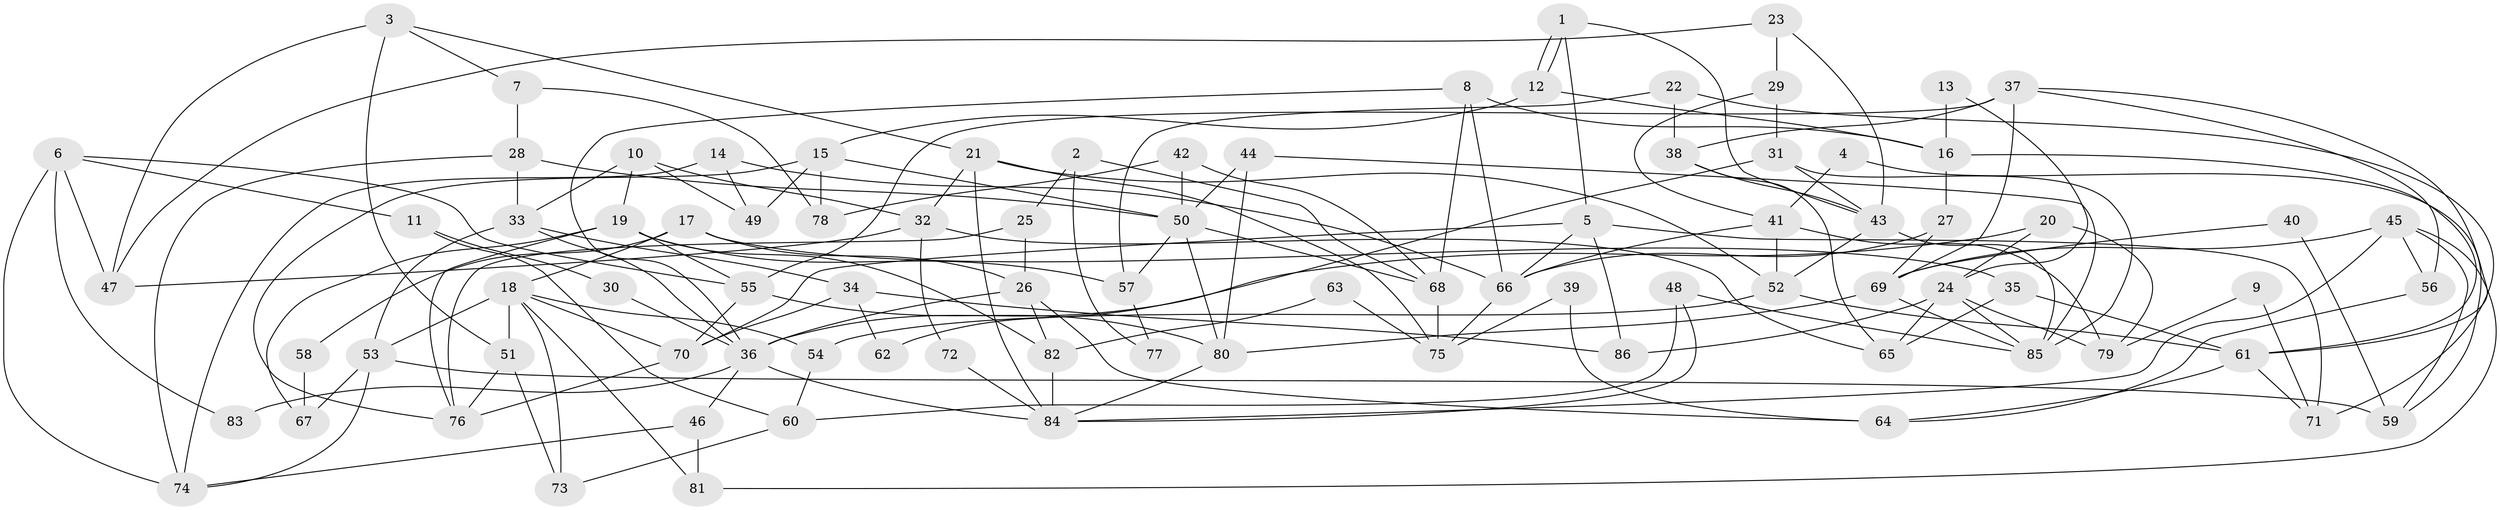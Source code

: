 // Generated by graph-tools (version 1.1) at 2025/15/03/09/25 04:15:05]
// undirected, 86 vertices, 172 edges
graph export_dot {
graph [start="1"]
  node [color=gray90,style=filled];
  1;
  2;
  3;
  4;
  5;
  6;
  7;
  8;
  9;
  10;
  11;
  12;
  13;
  14;
  15;
  16;
  17;
  18;
  19;
  20;
  21;
  22;
  23;
  24;
  25;
  26;
  27;
  28;
  29;
  30;
  31;
  32;
  33;
  34;
  35;
  36;
  37;
  38;
  39;
  40;
  41;
  42;
  43;
  44;
  45;
  46;
  47;
  48;
  49;
  50;
  51;
  52;
  53;
  54;
  55;
  56;
  57;
  58;
  59;
  60;
  61;
  62;
  63;
  64;
  65;
  66;
  67;
  68;
  69;
  70;
  71;
  72;
  73;
  74;
  75;
  76;
  77;
  78;
  79;
  80;
  81;
  82;
  83;
  84;
  85;
  86;
  1 -- 12;
  1 -- 12;
  1 -- 5;
  1 -- 43;
  2 -- 25;
  2 -- 68;
  2 -- 77;
  3 -- 7;
  3 -- 21;
  3 -- 47;
  3 -- 51;
  4 -- 59;
  4 -- 41;
  5 -- 66;
  5 -- 71;
  5 -- 70;
  5 -- 86;
  6 -- 47;
  6 -- 74;
  6 -- 11;
  6 -- 55;
  6 -- 83;
  7 -- 28;
  7 -- 78;
  8 -- 36;
  8 -- 16;
  8 -- 66;
  8 -- 68;
  9 -- 71;
  9 -- 79;
  10 -- 32;
  10 -- 19;
  10 -- 33;
  10 -- 49;
  11 -- 60;
  11 -- 30;
  12 -- 16;
  12 -- 15;
  13 -- 16;
  13 -- 24;
  14 -- 49;
  14 -- 66;
  14 -- 74;
  15 -- 76;
  15 -- 49;
  15 -- 50;
  15 -- 78;
  16 -- 27;
  16 -- 61;
  17 -- 26;
  17 -- 18;
  17 -- 35;
  17 -- 58;
  18 -- 70;
  18 -- 51;
  18 -- 53;
  18 -- 54;
  18 -- 73;
  18 -- 81;
  19 -- 55;
  19 -- 76;
  19 -- 57;
  19 -- 67;
  19 -- 82;
  20 -- 24;
  20 -- 36;
  20 -- 79;
  21 -- 75;
  21 -- 84;
  21 -- 32;
  21 -- 52;
  22 -- 57;
  22 -- 38;
  22 -- 71;
  23 -- 43;
  23 -- 47;
  23 -- 29;
  24 -- 86;
  24 -- 85;
  24 -- 65;
  24 -- 79;
  25 -- 76;
  25 -- 26;
  26 -- 64;
  26 -- 36;
  26 -- 82;
  27 -- 69;
  27 -- 66;
  28 -- 50;
  28 -- 74;
  28 -- 33;
  29 -- 31;
  29 -- 41;
  30 -- 36;
  31 -- 85;
  31 -- 43;
  31 -- 62;
  32 -- 65;
  32 -- 47;
  32 -- 72;
  33 -- 34;
  33 -- 36;
  33 -- 53;
  34 -- 70;
  34 -- 62;
  34 -- 86;
  35 -- 65;
  35 -- 61;
  36 -- 84;
  36 -- 46;
  36 -- 83;
  37 -- 69;
  37 -- 61;
  37 -- 38;
  37 -- 55;
  37 -- 56;
  38 -- 43;
  38 -- 65;
  39 -- 75;
  39 -- 64;
  40 -- 59;
  40 -- 69;
  41 -- 79;
  41 -- 52;
  41 -- 66;
  42 -- 68;
  42 -- 50;
  42 -- 78;
  43 -- 52;
  43 -- 85;
  44 -- 50;
  44 -- 80;
  44 -- 85;
  45 -- 69;
  45 -- 81;
  45 -- 56;
  45 -- 59;
  45 -- 84;
  46 -- 74;
  46 -- 81;
  48 -- 85;
  48 -- 84;
  48 -- 60;
  50 -- 80;
  50 -- 57;
  50 -- 68;
  51 -- 73;
  51 -- 76;
  52 -- 54;
  52 -- 61;
  53 -- 59;
  53 -- 67;
  53 -- 74;
  54 -- 60;
  55 -- 70;
  55 -- 80;
  56 -- 64;
  57 -- 77;
  58 -- 67;
  60 -- 73;
  61 -- 64;
  61 -- 71;
  63 -- 82;
  63 -- 75;
  66 -- 75;
  68 -- 75;
  69 -- 80;
  69 -- 85;
  70 -- 76;
  72 -- 84;
  80 -- 84;
  82 -- 84;
}
